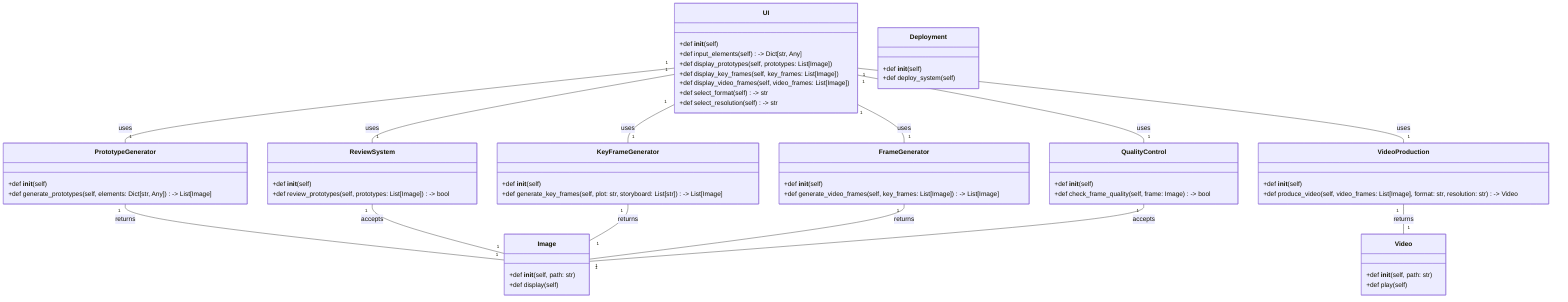 classDiagram
    class UI{
        +def __init__(self)
        +def input_elements(self) -> Dict[str, Any]
        +def display_prototypes(self, prototypes: List[Image])
        +def display_key_frames(self, key_frames: List[Image])
        +def display_video_frames(self, video_frames: List[Image])
        +def select_format(self) -> str
        +def select_resolution(self) -> str
    }
    class PrototypeGenerator{
        +def __init__(self)
        +def generate_prototypes(self, elements: Dict[str, Any]) -> List[Image]
    }
    class ReviewSystem{
        +def __init__(self)
        +def review_prototypes(self, prototypes: List[Image]) -> bool
    }
    class KeyFrameGenerator{
        +def __init__(self)
        +def generate_key_frames(self, plot: str, storyboard: List[str]) -> List[Image]
    }
    class FrameGenerator{
        +def __init__(self)
        +def generate_video_frames(self, key_frames: List[Image]) -> List[Image]
    }
    class QualityControl{
        +def __init__(self)
        +def check_frame_quality(self, frame: Image) -> bool
    }
    class VideoProduction{
        +def __init__(self)
        +def produce_video(self, video_frames: List[Image], format: str, resolution: str) -> Video
    }
    class Deployment{
        +def __init__(self)
        +def deploy_system(self)
    }
    class Image{
        +def __init__(self, path: str)
        +def display(self)
    }
    class Video{
        +def __init__(self, path: str)
        +def play(self)
    }
    UI "1" -- "1" PrototypeGenerator: uses
    UI "1" -- "1" ReviewSystem: uses
    UI "1" -- "1" KeyFrameGenerator: uses
    UI "1" -- "1" FrameGenerator: uses
    UI "1" -- "1" QualityControl: uses
    UI "1" -- "1" VideoProduction: uses
    PrototypeGenerator "1" -- "1" Image: returns
    ReviewSystem "1" -- "1" Image: accepts
    KeyFrameGenerator "1" -- "1" Image: returns
    FrameGenerator "1" -- "1" Image: returns
    QualityControl "1" -- "1" Image: accepts
    VideoProduction "1" -- "1" Video: returns